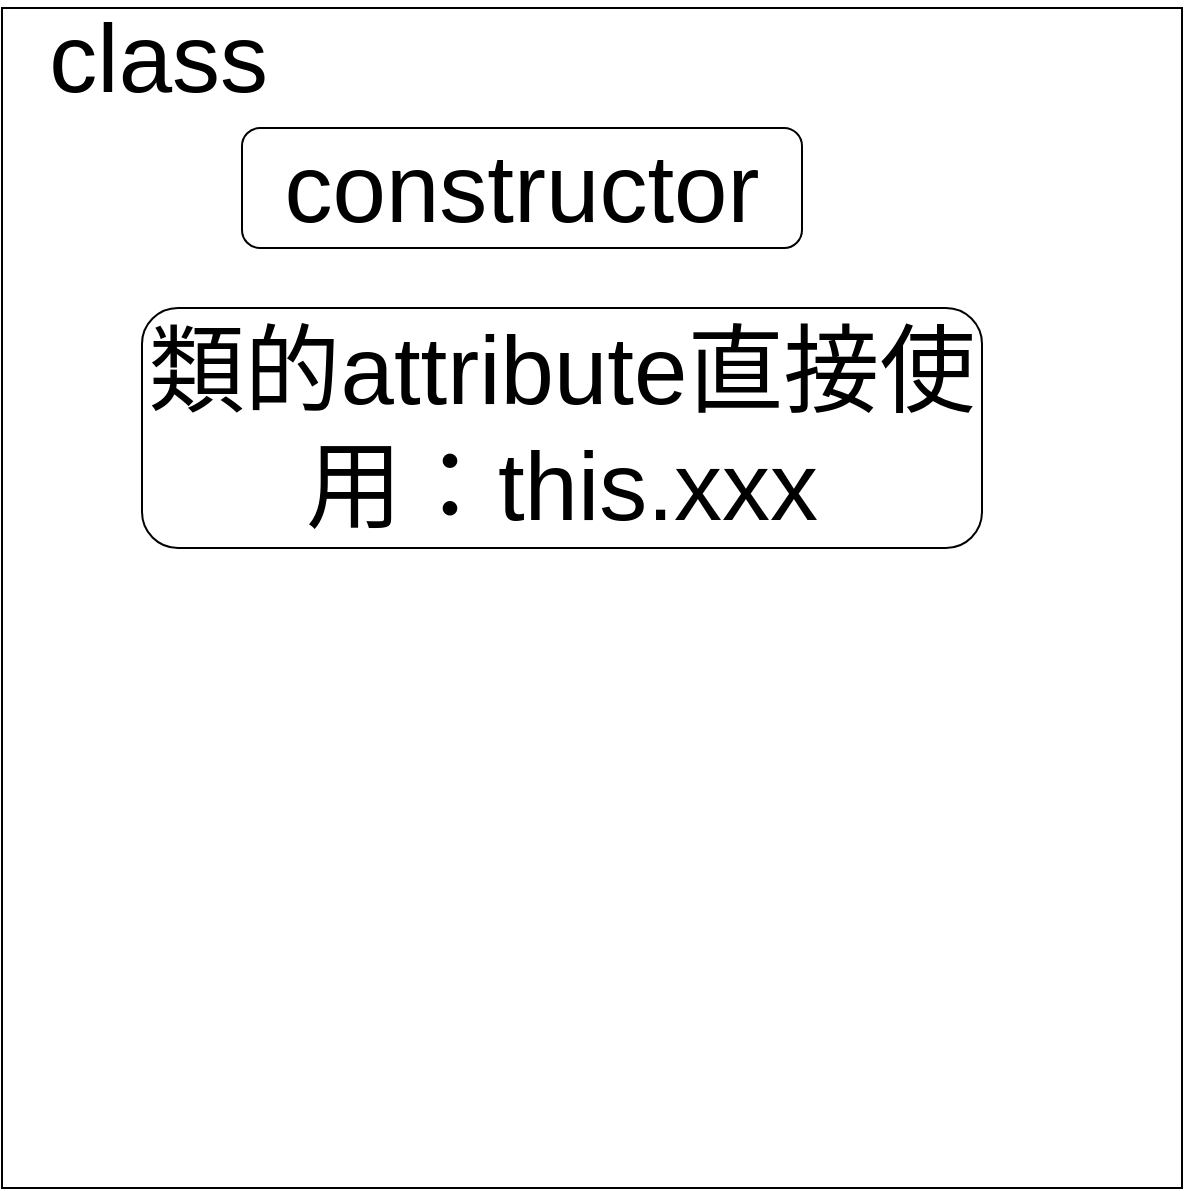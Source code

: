 <mxfile version="16.2.4" type="github">
  <diagram id="ipDr7uzduKr7puTwkg-T" name="Page-1">
    <mxGraphModel dx="1206" dy="557" grid="1" gridSize="10" guides="1" tooltips="1" connect="1" arrows="1" fold="1" page="1" pageScale="1" pageWidth="827" pageHeight="1169" math="0" shadow="0">
      <root>
        <mxCell id="0" />
        <mxCell id="1" parent="0" />
        <mxCell id="8_ftPmHAoHcBEok6sgNI-2" value="" style="whiteSpace=wrap;html=1;aspect=fixed;" vertex="1" parent="1">
          <mxGeometry x="110" y="50" width="590" height="590" as="geometry" />
        </mxCell>
        <mxCell id="8_ftPmHAoHcBEok6sgNI-3" value="&lt;font style=&quot;font-size: 48px&quot;&gt;class&amp;nbsp;&lt;/font&gt;" style="text;html=1;strokeColor=none;fillColor=none;align=center;verticalAlign=middle;whiteSpace=wrap;rounded=0;" vertex="1" parent="1">
          <mxGeometry x="140" y="60" width="110" height="30" as="geometry" />
        </mxCell>
        <mxCell id="8_ftPmHAoHcBEok6sgNI-4" value="constructor" style="rounded=1;whiteSpace=wrap;html=1;fontSize=48;" vertex="1" parent="1">
          <mxGeometry x="230" y="110" width="280" height="60" as="geometry" />
        </mxCell>
        <mxCell id="8_ftPmHAoHcBEok6sgNI-5" value="類的attribute直接使用：this.xxx" style="rounded=1;whiteSpace=wrap;html=1;fontSize=48;" vertex="1" parent="1">
          <mxGeometry x="180" y="200" width="420" height="120" as="geometry" />
        </mxCell>
      </root>
    </mxGraphModel>
  </diagram>
</mxfile>

